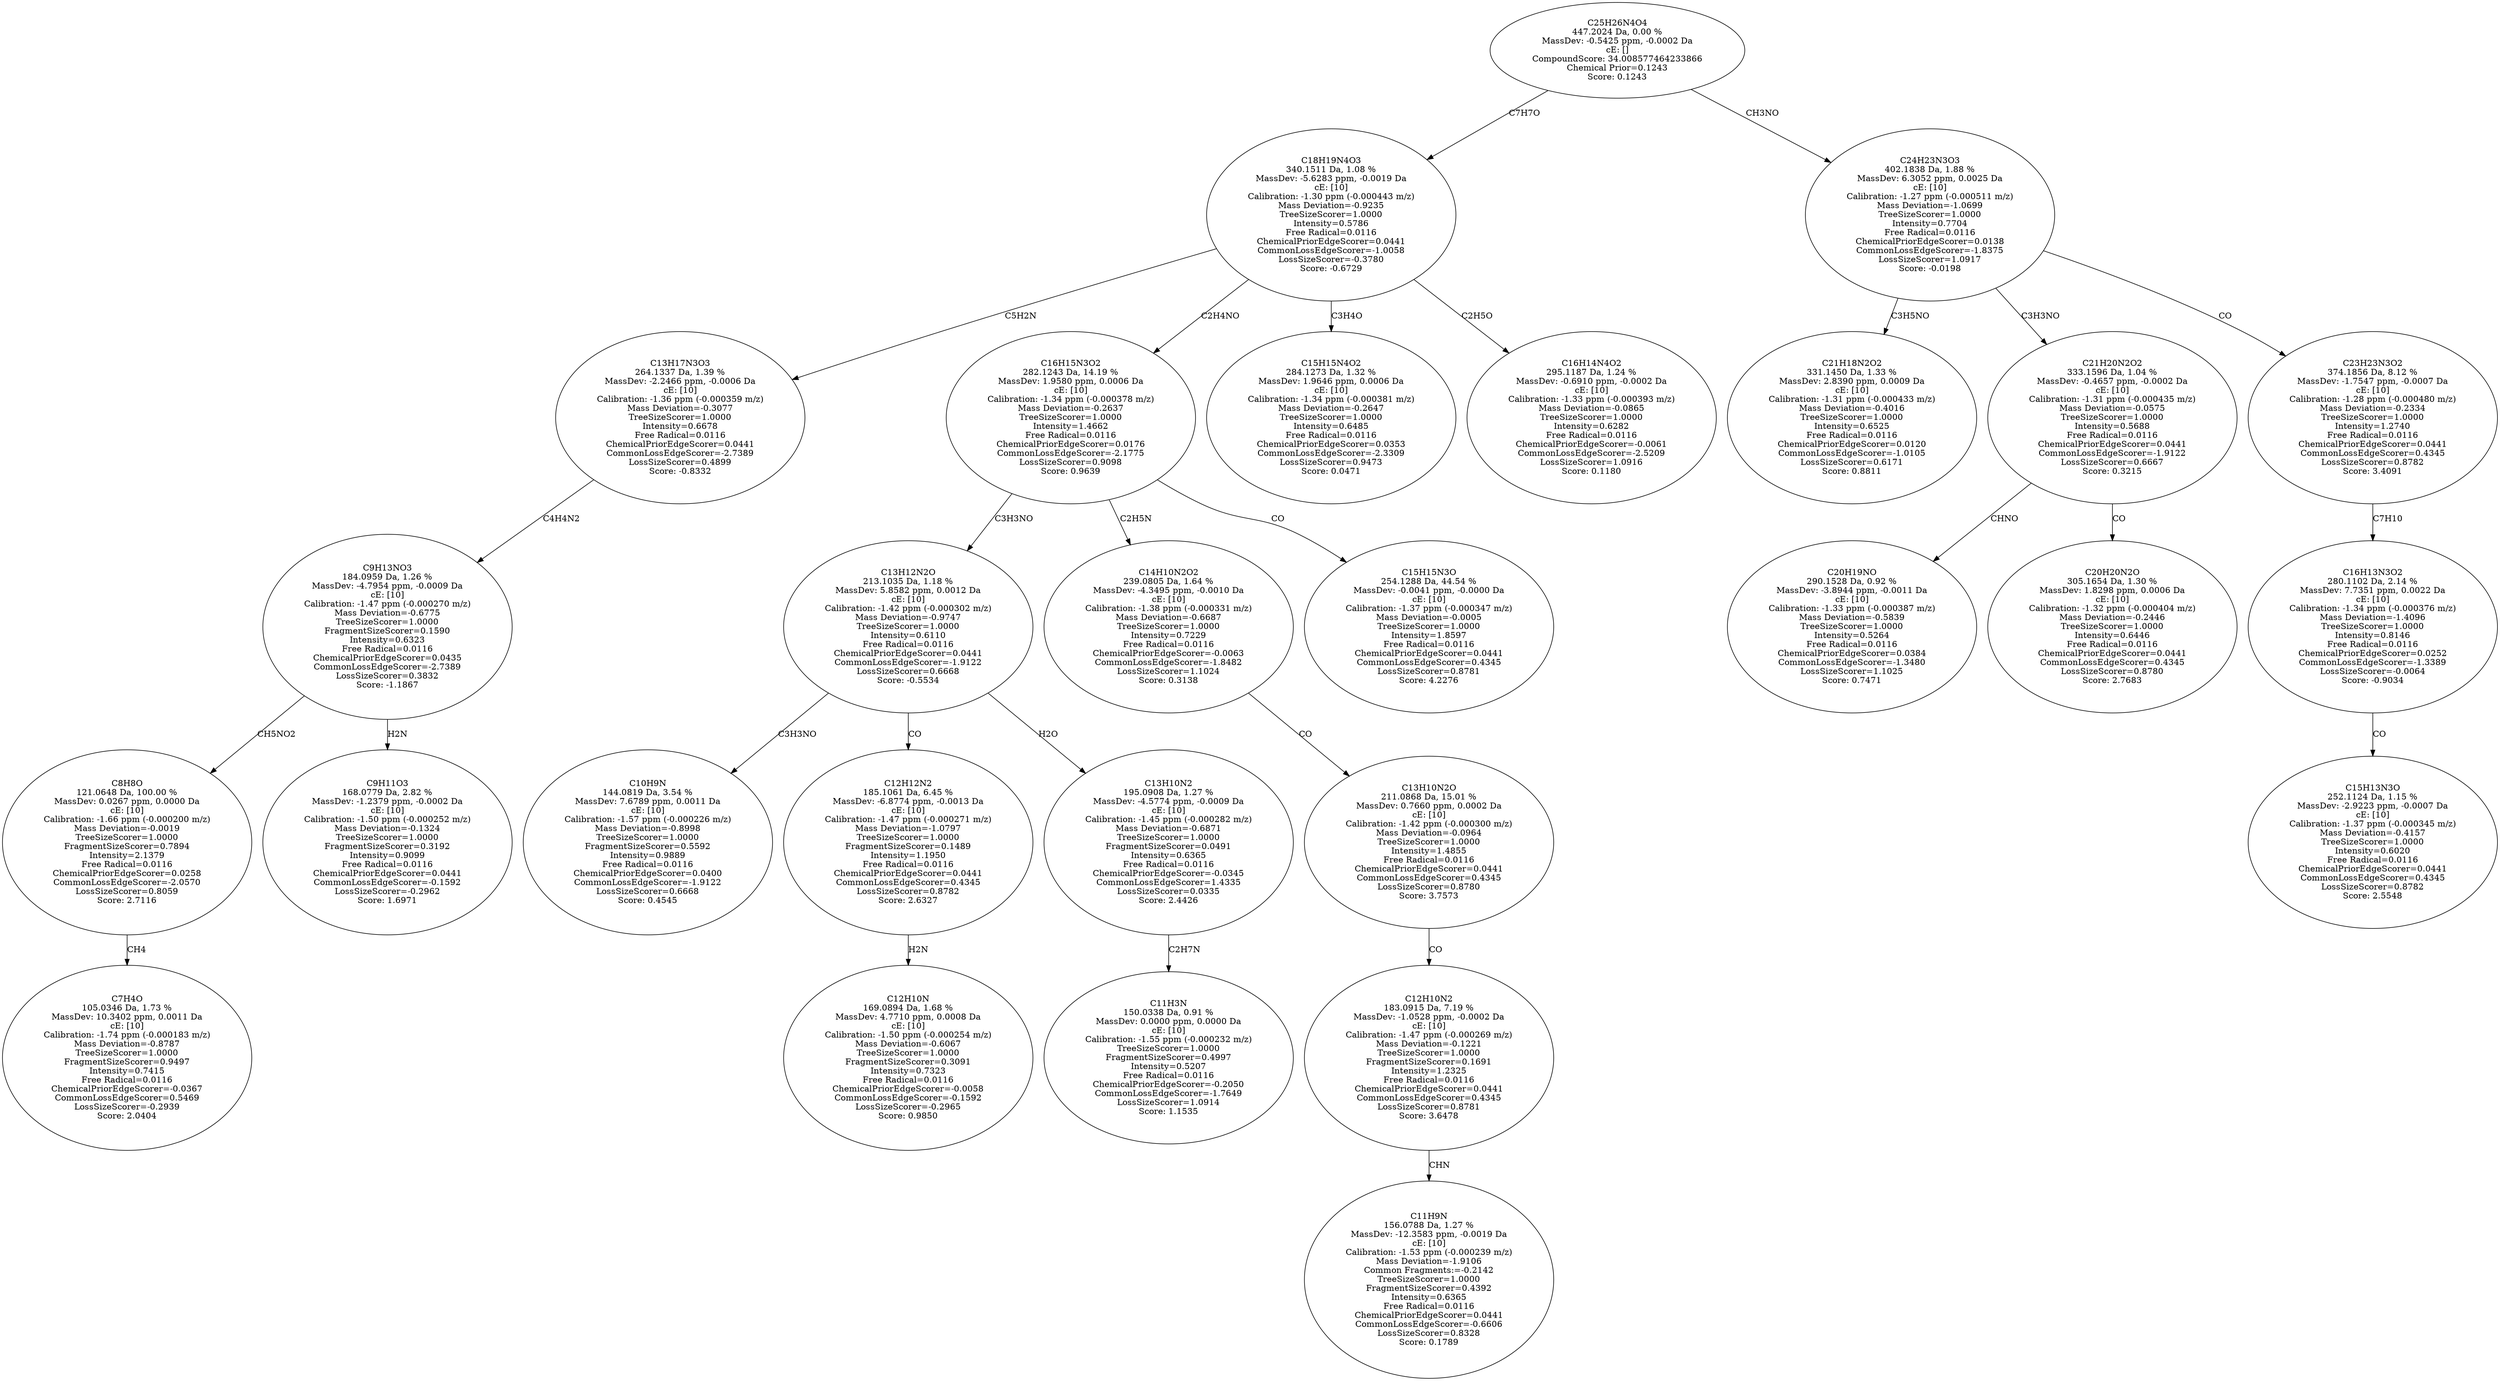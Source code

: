 strict digraph {
v1 [label="C7H4O\n105.0346 Da, 1.73 %\nMassDev: 10.3402 ppm, 0.0011 Da\ncE: [10]\nCalibration: -1.74 ppm (-0.000183 m/z)\nMass Deviation=-0.8787\nTreeSizeScorer=1.0000\nFragmentSizeScorer=0.9497\nIntensity=0.7415\nFree Radical=0.0116\nChemicalPriorEdgeScorer=-0.0367\nCommonLossEdgeScorer=0.5469\nLossSizeScorer=-0.2939\nScore: 2.0404"];
v2 [label="C8H8O\n121.0648 Da, 100.00 %\nMassDev: 0.0267 ppm, 0.0000 Da\ncE: [10]\nCalibration: -1.66 ppm (-0.000200 m/z)\nMass Deviation=-0.0019\nTreeSizeScorer=1.0000\nFragmentSizeScorer=0.7894\nIntensity=2.1379\nFree Radical=0.0116\nChemicalPriorEdgeScorer=0.0258\nCommonLossEdgeScorer=-2.0570\nLossSizeScorer=0.8059\nScore: 2.7116"];
v3 [label="C9H11O3\n168.0779 Da, 2.82 %\nMassDev: -1.2379 ppm, -0.0002 Da\ncE: [10]\nCalibration: -1.50 ppm (-0.000252 m/z)\nMass Deviation=-0.1324\nTreeSizeScorer=1.0000\nFragmentSizeScorer=0.3192\nIntensity=0.9099\nFree Radical=0.0116\nChemicalPriorEdgeScorer=0.0441\nCommonLossEdgeScorer=-0.1592\nLossSizeScorer=-0.2962\nScore: 1.6971"];
v4 [label="C9H13NO3\n184.0959 Da, 1.26 %\nMassDev: -4.7954 ppm, -0.0009 Da\ncE: [10]\nCalibration: -1.47 ppm (-0.000270 m/z)\nMass Deviation=-0.6775\nTreeSizeScorer=1.0000\nFragmentSizeScorer=0.1590\nIntensity=0.6323\nFree Radical=0.0116\nChemicalPriorEdgeScorer=0.0435\nCommonLossEdgeScorer=-2.7389\nLossSizeScorer=0.3832\nScore: -1.1867"];
v5 [label="C13H17N3O3\n264.1337 Da, 1.39 %\nMassDev: -2.2466 ppm, -0.0006 Da\ncE: [10]\nCalibration: -1.36 ppm (-0.000359 m/z)\nMass Deviation=-0.3077\nTreeSizeScorer=1.0000\nIntensity=0.6678\nFree Radical=0.0116\nChemicalPriorEdgeScorer=0.0441\nCommonLossEdgeScorer=-2.7389\nLossSizeScorer=0.4899\nScore: -0.8332"];
v6 [label="C10H9N\n144.0819 Da, 3.54 %\nMassDev: 7.6789 ppm, 0.0011 Da\ncE: [10]\nCalibration: -1.57 ppm (-0.000226 m/z)\nMass Deviation=-0.8998\nTreeSizeScorer=1.0000\nFragmentSizeScorer=0.5592\nIntensity=0.9889\nFree Radical=0.0116\nChemicalPriorEdgeScorer=0.0400\nCommonLossEdgeScorer=-1.9122\nLossSizeScorer=0.6668\nScore: 0.4545"];
v7 [label="C12H10N\n169.0894 Da, 1.68 %\nMassDev: 4.7710 ppm, 0.0008 Da\ncE: [10]\nCalibration: -1.50 ppm (-0.000254 m/z)\nMass Deviation=-0.6067\nTreeSizeScorer=1.0000\nFragmentSizeScorer=0.3091\nIntensity=0.7323\nFree Radical=0.0116\nChemicalPriorEdgeScorer=-0.0058\nCommonLossEdgeScorer=-0.1592\nLossSizeScorer=-0.2965\nScore: 0.9850"];
v8 [label="C12H12N2\n185.1061 Da, 6.45 %\nMassDev: -6.8774 ppm, -0.0013 Da\ncE: [10]\nCalibration: -1.47 ppm (-0.000271 m/z)\nMass Deviation=-1.0797\nTreeSizeScorer=1.0000\nFragmentSizeScorer=0.1489\nIntensity=1.1950\nFree Radical=0.0116\nChemicalPriorEdgeScorer=0.0441\nCommonLossEdgeScorer=0.4345\nLossSizeScorer=0.8782\nScore: 2.6327"];
v9 [label="C11H3N\n150.0338 Da, 0.91 %\nMassDev: 0.0000 ppm, 0.0000 Da\ncE: [10]\nCalibration: -1.55 ppm (-0.000232 m/z)\nTreeSizeScorer=1.0000\nFragmentSizeScorer=0.4997\nIntensity=0.5207\nFree Radical=0.0116\nChemicalPriorEdgeScorer=-0.2050\nCommonLossEdgeScorer=-1.7649\nLossSizeScorer=1.0914\nScore: 1.1535"];
v10 [label="C13H10N2\n195.0908 Da, 1.27 %\nMassDev: -4.5774 ppm, -0.0009 Da\ncE: [10]\nCalibration: -1.45 ppm (-0.000282 m/z)\nMass Deviation=-0.6871\nTreeSizeScorer=1.0000\nFragmentSizeScorer=0.0491\nIntensity=0.6365\nFree Radical=0.0116\nChemicalPriorEdgeScorer=-0.0345\nCommonLossEdgeScorer=1.4335\nLossSizeScorer=0.0335\nScore: 2.4426"];
v11 [label="C13H12N2O\n213.1035 Da, 1.18 %\nMassDev: 5.8582 ppm, 0.0012 Da\ncE: [10]\nCalibration: -1.42 ppm (-0.000302 m/z)\nMass Deviation=-0.9747\nTreeSizeScorer=1.0000\nIntensity=0.6110\nFree Radical=0.0116\nChemicalPriorEdgeScorer=0.0441\nCommonLossEdgeScorer=-1.9122\nLossSizeScorer=0.6668\nScore: -0.5534"];
v12 [label="C11H9N\n156.0788 Da, 1.27 %\nMassDev: -12.3583 ppm, -0.0019 Da\ncE: [10]\nCalibration: -1.53 ppm (-0.000239 m/z)\nMass Deviation=-1.9106\nCommon Fragments:=-0.2142\nTreeSizeScorer=1.0000\nFragmentSizeScorer=0.4392\nIntensity=0.6365\nFree Radical=0.0116\nChemicalPriorEdgeScorer=0.0441\nCommonLossEdgeScorer=-0.6606\nLossSizeScorer=0.8328\nScore: 0.1789"];
v13 [label="C12H10N2\n183.0915 Da, 7.19 %\nMassDev: -1.0528 ppm, -0.0002 Da\ncE: [10]\nCalibration: -1.47 ppm (-0.000269 m/z)\nMass Deviation=-0.1221\nTreeSizeScorer=1.0000\nFragmentSizeScorer=0.1691\nIntensity=1.2325\nFree Radical=0.0116\nChemicalPriorEdgeScorer=0.0441\nCommonLossEdgeScorer=0.4345\nLossSizeScorer=0.8781\nScore: 3.6478"];
v14 [label="C13H10N2O\n211.0868 Da, 15.01 %\nMassDev: 0.7660 ppm, 0.0002 Da\ncE: [10]\nCalibration: -1.42 ppm (-0.000300 m/z)\nMass Deviation=-0.0964\nTreeSizeScorer=1.0000\nIntensity=1.4855\nFree Radical=0.0116\nChemicalPriorEdgeScorer=0.0441\nCommonLossEdgeScorer=0.4345\nLossSizeScorer=0.8780\nScore: 3.7573"];
v15 [label="C14H10N2O2\n239.0805 Da, 1.64 %\nMassDev: -4.3495 ppm, -0.0010 Da\ncE: [10]\nCalibration: -1.38 ppm (-0.000331 m/z)\nMass Deviation=-0.6687\nTreeSizeScorer=1.0000\nIntensity=0.7229\nFree Radical=0.0116\nChemicalPriorEdgeScorer=-0.0063\nCommonLossEdgeScorer=-1.8482\nLossSizeScorer=1.1024\nScore: 0.3138"];
v16 [label="C15H15N3O\n254.1288 Da, 44.54 %\nMassDev: -0.0041 ppm, -0.0000 Da\ncE: [10]\nCalibration: -1.37 ppm (-0.000347 m/z)\nMass Deviation=-0.0005\nTreeSizeScorer=1.0000\nIntensity=1.8597\nFree Radical=0.0116\nChemicalPriorEdgeScorer=0.0441\nCommonLossEdgeScorer=0.4345\nLossSizeScorer=0.8781\nScore: 4.2276"];
v17 [label="C16H15N3O2\n282.1243 Da, 14.19 %\nMassDev: 1.9580 ppm, 0.0006 Da\ncE: [10]\nCalibration: -1.34 ppm (-0.000378 m/z)\nMass Deviation=-0.2637\nTreeSizeScorer=1.0000\nIntensity=1.4662\nFree Radical=0.0116\nChemicalPriorEdgeScorer=0.0176\nCommonLossEdgeScorer=-2.1775\nLossSizeScorer=0.9098\nScore: 0.9639"];
v18 [label="C15H15N4O2\n284.1273 Da, 1.32 %\nMassDev: 1.9646 ppm, 0.0006 Da\ncE: [10]\nCalibration: -1.34 ppm (-0.000381 m/z)\nMass Deviation=-0.2647\nTreeSizeScorer=1.0000\nIntensity=0.6485\nFree Radical=0.0116\nChemicalPriorEdgeScorer=0.0353\nCommonLossEdgeScorer=-2.3309\nLossSizeScorer=0.9473\nScore: 0.0471"];
v19 [label="C16H14N4O2\n295.1187 Da, 1.24 %\nMassDev: -0.6910 ppm, -0.0002 Da\ncE: [10]\nCalibration: -1.33 ppm (-0.000393 m/z)\nMass Deviation=-0.0865\nTreeSizeScorer=1.0000\nIntensity=0.6282\nFree Radical=0.0116\nChemicalPriorEdgeScorer=-0.0061\nCommonLossEdgeScorer=-2.5209\nLossSizeScorer=1.0916\nScore: 0.1180"];
v20 [label="C18H19N4O3\n340.1511 Da, 1.08 %\nMassDev: -5.6283 ppm, -0.0019 Da\ncE: [10]\nCalibration: -1.30 ppm (-0.000443 m/z)\nMass Deviation=-0.9235\nTreeSizeScorer=1.0000\nIntensity=0.5786\nFree Radical=0.0116\nChemicalPriorEdgeScorer=0.0441\nCommonLossEdgeScorer=-1.0058\nLossSizeScorer=-0.3780\nScore: -0.6729"];
v21 [label="C21H18N2O2\n331.1450 Da, 1.33 %\nMassDev: 2.8390 ppm, 0.0009 Da\ncE: [10]\nCalibration: -1.31 ppm (-0.000433 m/z)\nMass Deviation=-0.4016\nTreeSizeScorer=1.0000\nIntensity=0.6525\nFree Radical=0.0116\nChemicalPriorEdgeScorer=0.0120\nCommonLossEdgeScorer=-1.0105\nLossSizeScorer=0.6171\nScore: 0.8811"];
v22 [label="C20H19NO\n290.1528 Da, 0.92 %\nMassDev: -3.8944 ppm, -0.0011 Da\ncE: [10]\nCalibration: -1.33 ppm (-0.000387 m/z)\nMass Deviation=-0.5839\nTreeSizeScorer=1.0000\nIntensity=0.5264\nFree Radical=0.0116\nChemicalPriorEdgeScorer=0.0384\nCommonLossEdgeScorer=-1.3480\nLossSizeScorer=1.1025\nScore: 0.7471"];
v23 [label="C20H20N2O\n305.1654 Da, 1.30 %\nMassDev: 1.8298 ppm, 0.0006 Da\ncE: [10]\nCalibration: -1.32 ppm (-0.000404 m/z)\nMass Deviation=-0.2446\nTreeSizeScorer=1.0000\nIntensity=0.6446\nFree Radical=0.0116\nChemicalPriorEdgeScorer=0.0441\nCommonLossEdgeScorer=0.4345\nLossSizeScorer=0.8780\nScore: 2.7683"];
v24 [label="C21H20N2O2\n333.1596 Da, 1.04 %\nMassDev: -0.4657 ppm, -0.0002 Da\ncE: [10]\nCalibration: -1.31 ppm (-0.000435 m/z)\nMass Deviation=-0.0575\nTreeSizeScorer=1.0000\nIntensity=0.5688\nFree Radical=0.0116\nChemicalPriorEdgeScorer=0.0441\nCommonLossEdgeScorer=-1.9122\nLossSizeScorer=0.6667\nScore: 0.3215"];
v25 [label="C15H13N3O\n252.1124 Da, 1.15 %\nMassDev: -2.9223 ppm, -0.0007 Da\ncE: [10]\nCalibration: -1.37 ppm (-0.000345 m/z)\nMass Deviation=-0.4157\nTreeSizeScorer=1.0000\nIntensity=0.6020\nFree Radical=0.0116\nChemicalPriorEdgeScorer=0.0441\nCommonLossEdgeScorer=0.4345\nLossSizeScorer=0.8782\nScore: 2.5548"];
v26 [label="C16H13N3O2\n280.1102 Da, 2.14 %\nMassDev: 7.7351 ppm, 0.0022 Da\ncE: [10]\nCalibration: -1.34 ppm (-0.000376 m/z)\nMass Deviation=-1.4096\nTreeSizeScorer=1.0000\nIntensity=0.8146\nFree Radical=0.0116\nChemicalPriorEdgeScorer=0.0252\nCommonLossEdgeScorer=-1.3389\nLossSizeScorer=-0.0064\nScore: -0.9034"];
v27 [label="C23H23N3O2\n374.1856 Da, 8.12 %\nMassDev: -1.7547 ppm, -0.0007 Da\ncE: [10]\nCalibration: -1.28 ppm (-0.000480 m/z)\nMass Deviation=-0.2334\nTreeSizeScorer=1.0000\nIntensity=1.2740\nFree Radical=0.0116\nChemicalPriorEdgeScorer=0.0441\nCommonLossEdgeScorer=0.4345\nLossSizeScorer=0.8782\nScore: 3.4091"];
v28 [label="C24H23N3O3\n402.1838 Da, 1.88 %\nMassDev: 6.3052 ppm, 0.0025 Da\ncE: [10]\nCalibration: -1.27 ppm (-0.000511 m/z)\nMass Deviation=-1.0699\nTreeSizeScorer=1.0000\nIntensity=0.7704\nFree Radical=0.0116\nChemicalPriorEdgeScorer=0.0138\nCommonLossEdgeScorer=-1.8375\nLossSizeScorer=1.0917\nScore: -0.0198"];
v29 [label="C25H26N4O4\n447.2024 Da, 0.00 %\nMassDev: -0.5425 ppm, -0.0002 Da\ncE: []\nCompoundScore: 34.008577464233866\nChemical Prior=0.1243\nScore: 0.1243"];
v2 -> v1 [label="CH4"];
v4 -> v2 [label="CH5NO2"];
v4 -> v3 [label="H2N"];
v5 -> v4 [label="C4H4N2"];
v20 -> v5 [label="C5H2N"];
v11 -> v6 [label="C3H3NO"];
v8 -> v7 [label="H2N"];
v11 -> v8 [label="CO"];
v10 -> v9 [label="C2H7N"];
v11 -> v10 [label="H2O"];
v17 -> v11 [label="C3H3NO"];
v13 -> v12 [label="CHN"];
v14 -> v13 [label="CO"];
v15 -> v14 [label="CO"];
v17 -> v15 [label="C2H5N"];
v17 -> v16 [label="CO"];
v20 -> v17 [label="C2H4NO"];
v20 -> v18 [label="C3H4O"];
v20 -> v19 [label="C2H5O"];
v29 -> v20 [label="C7H7O"];
v28 -> v21 [label="C3H5NO"];
v24 -> v22 [label="CHNO"];
v24 -> v23 [label="CO"];
v28 -> v24 [label="C3H3NO"];
v26 -> v25 [label="CO"];
v27 -> v26 [label="C7H10"];
v28 -> v27 [label="CO"];
v29 -> v28 [label="CH3NO"];
}